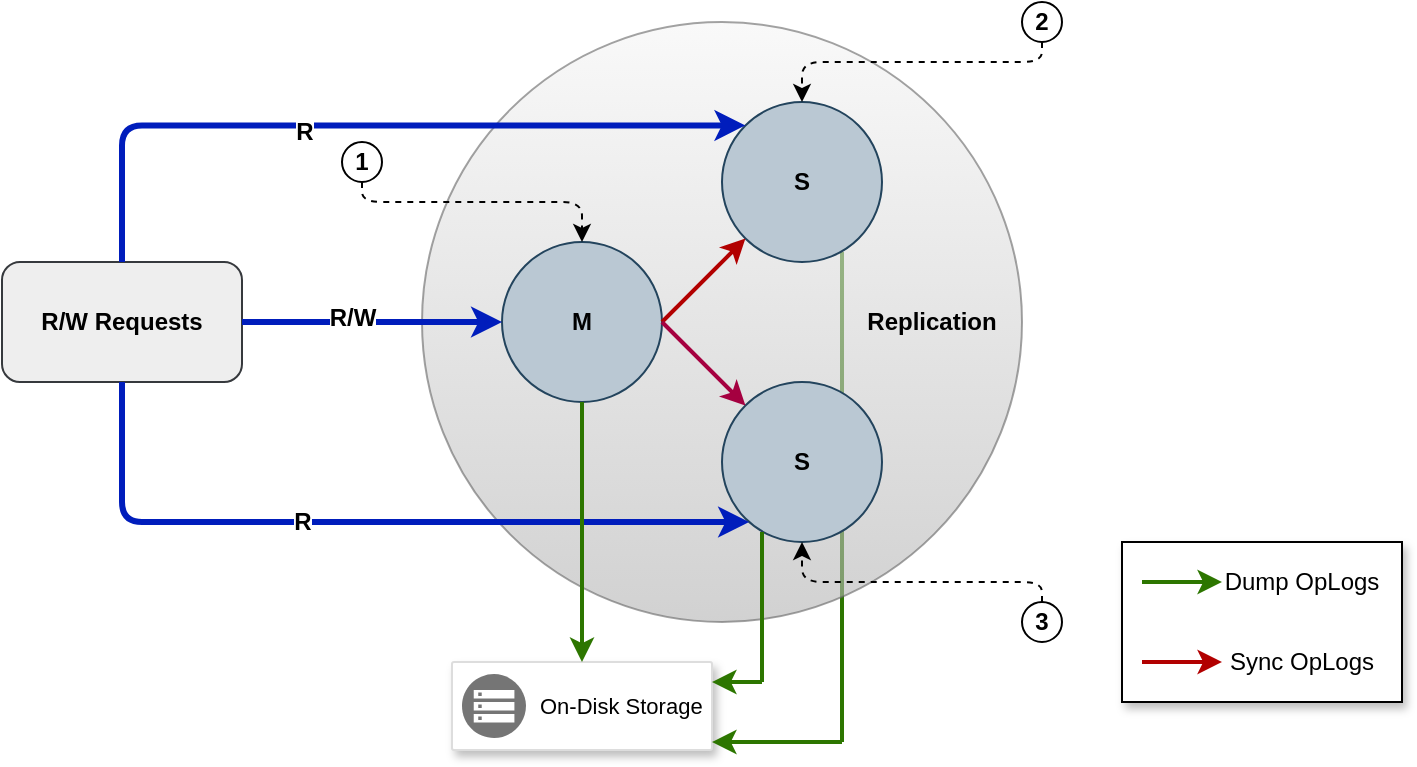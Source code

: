 <mxfile version="13.0.3" type="device"><diagram id="YFPOzcJkXn_REHATzkAu" name="第 1 页"><mxGraphModel dx="934" dy="569" grid="1" gridSize="10" guides="1" tooltips="1" connect="1" arrows="1" fold="1" page="1" pageScale="1" pageWidth="850" pageHeight="1100" math="0" shadow="0"><root><mxCell id="0"/><mxCell id="1" parent="0"/><mxCell id="78B-2fkQwRqhsGpS7C_K-8" value="" style="endArrow=none;html=1;strokeWidth=2;fillColor=#60a917;strokeColor=#2D7600;" edge="1" parent="1"><mxGeometry width="50" height="50" relative="1" as="geometry"><mxPoint x="460" y="450" as="sourcePoint"/><mxPoint x="460" y="205" as="targetPoint"/></mxGeometry></mxCell><mxCell id="HbJp3KueJPN1fgZG5KyI-45" value="" style="rounded=0;whiteSpace=wrap;html=1;shadow=1;" parent="1" vertex="1"><mxGeometry x="600" y="350" width="140" height="80" as="geometry"/></mxCell><mxCell id="HbJp3KueJPN1fgZG5KyI-1" value="&lt;b&gt;R/W Requests&lt;br&gt;&lt;/b&gt;" style="rounded=1;whiteSpace=wrap;html=1;fillColor=#eeeeee;strokeColor=#36393d;" parent="1" vertex="1"><mxGeometry x="40" y="210" width="120" height="60" as="geometry"/></mxCell><mxCell id="HbJp3KueJPN1fgZG5KyI-2" value="" style="ellipse;whiteSpace=wrap;html=1;aspect=fixed;gradientColor=#b3b3b3;fillColor=#f5f5f5;strokeColor=#666666;shadow=0;opacity=60;" parent="1" vertex="1"><mxGeometry x="250" y="90" width="300" height="300" as="geometry"/></mxCell><mxCell id="HbJp3KueJPN1fgZG5KyI-3" value="&lt;b&gt;M&lt;/b&gt;" style="ellipse;whiteSpace=wrap;html=1;aspect=fixed;fillColor=#bac8d3;strokeColor=#23445d;" parent="1" vertex="1"><mxGeometry x="290" y="200" width="80" height="80" as="geometry"/></mxCell><mxCell id="HbJp3KueJPN1fgZG5KyI-4" value="&lt;b&gt;S&lt;/b&gt;" style="ellipse;whiteSpace=wrap;html=1;aspect=fixed;fillColor=#bac8d3;strokeColor=#23445d;" parent="1" vertex="1"><mxGeometry x="400" y="130" width="80" height="80" as="geometry"/></mxCell><mxCell id="HbJp3KueJPN1fgZG5KyI-5" value="&lt;b&gt;S&lt;/b&gt;" style="ellipse;whiteSpace=wrap;html=1;aspect=fixed;fillColor=#bac8d3;strokeColor=#23445d;" parent="1" vertex="1"><mxGeometry x="400" y="270" width="80" height="80" as="geometry"/></mxCell><mxCell id="HbJp3KueJPN1fgZG5KyI-6" value="" style="edgeStyle=elbowEdgeStyle;elbow=vertical;endArrow=classic;html=1;dashed=1;" parent="1" target="HbJp3KueJPN1fgZG5KyI-3" edge="1"><mxGeometry width="50" height="50" relative="1" as="geometry"><mxPoint x="220" y="170" as="sourcePoint"/><mxPoint x="200" y="120" as="targetPoint"/><Array as="points"><mxPoint x="280" y="180"/><mxPoint x="250" y="170"/></Array></mxGeometry></mxCell><mxCell id="HbJp3KueJPN1fgZG5KyI-7" value="" style="edgeStyle=elbowEdgeStyle;elbow=vertical;endArrow=classic;html=1;dashed=1;" parent="1" target="HbJp3KueJPN1fgZG5KyI-4" edge="1"><mxGeometry width="50" height="50" relative="1" as="geometry"><mxPoint x="560" y="100" as="sourcePoint"/><mxPoint x="680" y="70" as="targetPoint"/><Array as="points"><mxPoint x="580" y="110"/><mxPoint x="540" y="110"/></Array></mxGeometry></mxCell><mxCell id="HbJp3KueJPN1fgZG5KyI-10" value="" style="edgeStyle=elbowEdgeStyle;elbow=vertical;endArrow=classic;html=1;entryX=0.5;entryY=1;entryDx=0;entryDy=0;dashed=1;" parent="1" target="HbJp3KueJPN1fgZG5KyI-5" edge="1"><mxGeometry width="50" height="50" relative="1" as="geometry"><mxPoint x="560" y="380" as="sourcePoint"/><mxPoint x="580" y="410" as="targetPoint"/><Array as="points"><mxPoint x="510" y="370"/></Array></mxGeometry></mxCell><mxCell id="HbJp3KueJPN1fgZG5KyI-11" value="&lt;b&gt;1&lt;/b&gt;" style="ellipse;whiteSpace=wrap;html=1;aspect=fixed;" parent="1" vertex="1"><mxGeometry x="210" y="150" width="20" height="20" as="geometry"/></mxCell><mxCell id="HbJp3KueJPN1fgZG5KyI-12" value="&lt;b&gt;2&lt;/b&gt;" style="ellipse;whiteSpace=wrap;html=1;aspect=fixed;" parent="1" vertex="1"><mxGeometry x="550" y="80" width="20" height="20" as="geometry"/></mxCell><mxCell id="HbJp3KueJPN1fgZG5KyI-15" value="&lt;b&gt;3&lt;/b&gt;" style="ellipse;whiteSpace=wrap;html=1;aspect=fixed;" parent="1" vertex="1"><mxGeometry x="550" y="380" width="20" height="20" as="geometry"/></mxCell><mxCell id="HbJp3KueJPN1fgZG5KyI-17" value="" style="endArrow=classic;html=1;entryX=0;entryY=0.5;entryDx=0;entryDy=0;strokeWidth=3;fillColor=#0050ef;strokeColor=#001DBC;" parent="1" source="HbJp3KueJPN1fgZG5KyI-1" target="HbJp3KueJPN1fgZG5KyI-3" edge="1"><mxGeometry width="50" height="50" relative="1" as="geometry"><mxPoint x="160" y="290" as="sourcePoint"/><mxPoint x="230.711" y="240" as="targetPoint"/></mxGeometry></mxCell><mxCell id="HbJp3KueJPN1fgZG5KyI-22" value="&lt;font style=&quot;font-size: 12px&quot;&gt;&lt;b&gt;R/W&lt;/b&gt;&lt;/font&gt;" style="edgeLabel;html=1;align=center;verticalAlign=middle;resizable=0;points=[];" parent="HbJp3KueJPN1fgZG5KyI-17" vertex="1" connectable="0"><mxGeometry x="-0.154" y="2" relative="1" as="geometry"><mxPoint as="offset"/></mxGeometry></mxCell><mxCell id="HbJp3KueJPN1fgZG5KyI-20" value="" style="edgeStyle=segmentEdgeStyle;endArrow=classic;html=1;strokeWidth=3;entryX=0;entryY=0;entryDx=0;entryDy=0;fillColor=#0050ef;strokeColor=#001DBC;" parent="1" target="HbJp3KueJPN1fgZG5KyI-4" edge="1"><mxGeometry width="50" height="50" relative="1" as="geometry"><mxPoint x="100" y="210" as="sourcePoint"/><mxPoint x="150" y="160" as="targetPoint"/><Array as="points"><mxPoint x="100" y="142"/></Array></mxGeometry></mxCell><mxCell id="HbJp3KueJPN1fgZG5KyI-23" value="&lt;font style=&quot;font-size: 12px&quot;&gt;&lt;b&gt;R&lt;/b&gt;&lt;/font&gt;" style="edgeLabel;html=1;align=center;verticalAlign=middle;resizable=0;points=[];" parent="HbJp3KueJPN1fgZG5KyI-20" vertex="1" connectable="0"><mxGeometry x="-0.162" y="-3" relative="1" as="geometry"><mxPoint as="offset"/></mxGeometry></mxCell><mxCell id="HbJp3KueJPN1fgZG5KyI-21" value="" style="edgeStyle=segmentEdgeStyle;endArrow=classic;html=1;strokeWidth=3;exitX=0.5;exitY=1;exitDx=0;exitDy=0;fillColor=#0050ef;strokeColor=#001DBC;" parent="1" source="HbJp3KueJPN1fgZG5KyI-1" target="HbJp3KueJPN1fgZG5KyI-5" edge="1"><mxGeometry width="50" height="50" relative="1" as="geometry"><mxPoint x="120" y="360" as="sourcePoint"/><mxPoint x="431.716" y="291.716" as="targetPoint"/><Array as="points"><mxPoint x="100" y="340"/></Array></mxGeometry></mxCell><mxCell id="HbJp3KueJPN1fgZG5KyI-25" value="&lt;font style=&quot;font-size: 12px&quot;&gt;&lt;b&gt;R&lt;/b&gt;&lt;/font&gt;" style="edgeLabel;html=1;align=center;verticalAlign=middle;resizable=0;points=[];" parent="HbJp3KueJPN1fgZG5KyI-21" vertex="1" connectable="0"><mxGeometry x="-0.166" relative="1" as="geometry"><mxPoint as="offset"/></mxGeometry></mxCell><mxCell id="HbJp3KueJPN1fgZG5KyI-27" value="&lt;b&gt;Replication&lt;/b&gt;" style="text;html=1;strokeColor=none;fillColor=none;align=center;verticalAlign=middle;whiteSpace=wrap;rounded=0;" parent="1" vertex="1"><mxGeometry x="470" y="230" width="70" height="20" as="geometry"/></mxCell><mxCell id="HbJp3KueJPN1fgZG5KyI-37" value="" style="endArrow=classic;html=1;strokeWidth=2;exitX=1;exitY=0.5;exitDx=0;exitDy=0;entryX=0;entryY=1;entryDx=0;entryDy=0;fillColor=#e51400;strokeColor=#B20000;" parent="1" source="HbJp3KueJPN1fgZG5KyI-3" target="HbJp3KueJPN1fgZG5KyI-4" edge="1"><mxGeometry width="50" height="50" relative="1" as="geometry"><mxPoint x="370" y="250" as="sourcePoint"/><mxPoint x="410" y="200" as="targetPoint"/></mxGeometry></mxCell><mxCell id="HbJp3KueJPN1fgZG5KyI-38" value="" style="endArrow=classic;html=1;strokeWidth=2;fillColor=#d80073;strokeColor=#A50040;" parent="1" target="HbJp3KueJPN1fgZG5KyI-5" edge="1"><mxGeometry width="50" height="50" relative="1" as="geometry"><mxPoint x="370" y="240" as="sourcePoint"/><mxPoint x="420" y="190" as="targetPoint"/></mxGeometry></mxCell><mxCell id="HbJp3KueJPN1fgZG5KyI-40" value="" style="strokeColor=#dddddd;shadow=1;strokeWidth=1;rounded=1;absoluteArcSize=1;arcSize=2;" parent="1" vertex="1"><mxGeometry x="265" y="410" width="130" height="44" as="geometry"/></mxCell><mxCell id="HbJp3KueJPN1fgZG5KyI-41" value="&lt;font style=&quot;font-size: 11px&quot;&gt;On-Disk Storage&lt;/font&gt;" style="dashed=0;connectable=0;html=1;fillColor=#757575;strokeColor=none;shape=mxgraph.gcp2.persistent_disk_snapshot;part=1;labelPosition=right;verticalLabelPosition=middle;align=left;verticalAlign=middle;spacingLeft=5;fontSize=12;" parent="HbJp3KueJPN1fgZG5KyI-40" vertex="1"><mxGeometry y="0.5" width="32" height="32" relative="1" as="geometry"><mxPoint x="5" y="-16" as="offset"/></mxGeometry></mxCell><mxCell id="HbJp3KueJPN1fgZG5KyI-43" value="" style="endArrow=classic;html=1;strokeWidth=2;entryX=0.5;entryY=0;entryDx=0;entryDy=0;fillColor=#60a917;strokeColor=#2D7600;" parent="1" target="HbJp3KueJPN1fgZG5KyI-40" edge="1"><mxGeometry width="50" height="50" relative="1" as="geometry"><mxPoint x="330" y="279.999" as="sourcePoint"/><mxPoint x="610" y="384.57" as="targetPoint"/></mxGeometry></mxCell><mxCell id="HbJp3KueJPN1fgZG5KyI-49" value="" style="endArrow=classic;html=1;strokeWidth=2;fillColor=#60a917;strokeColor=#2D7600;" parent="1" edge="1"><mxGeometry width="50" height="50" relative="1" as="geometry"><mxPoint x="610" y="370" as="sourcePoint"/><mxPoint x="650" y="370" as="targetPoint"/></mxGeometry></mxCell><mxCell id="HbJp3KueJPN1fgZG5KyI-50" value="" style="endArrow=classic;html=1;strokeWidth=2;fillColor=#e51400;strokeColor=#B20000;" parent="1" edge="1"><mxGeometry width="50" height="50" relative="1" as="geometry"><mxPoint x="610" y="410" as="sourcePoint"/><mxPoint x="650" y="410" as="targetPoint"/></mxGeometry></mxCell><mxCell id="HbJp3KueJPN1fgZG5KyI-51" value="Dump OpLogs" style="text;html=1;strokeColor=none;fillColor=none;align=center;verticalAlign=middle;whiteSpace=wrap;rounded=0;shadow=1;" parent="1" vertex="1"><mxGeometry x="650" y="360" width="80" height="20" as="geometry"/></mxCell><mxCell id="HbJp3KueJPN1fgZG5KyI-53" value="Sync OpLogs" style="text;html=1;strokeColor=none;fillColor=none;align=center;verticalAlign=middle;whiteSpace=wrap;rounded=0;shadow=1;" parent="1" vertex="1"><mxGeometry x="650" y="400" width="80" height="20" as="geometry"/></mxCell><mxCell id="78B-2fkQwRqhsGpS7C_K-5" value="" style="endArrow=none;html=1;strokeWidth=2;fillColor=#60a917;strokeColor=#2D7600;" edge="1" parent="1"><mxGeometry width="50" height="50" relative="1" as="geometry"><mxPoint x="420" y="420" as="sourcePoint"/><mxPoint x="420" y="345" as="targetPoint"/></mxGeometry></mxCell><mxCell id="78B-2fkQwRqhsGpS7C_K-6" value="" style="endArrow=classic;html=1;strokeWidth=2;fillColor=#60a917;strokeColor=#2D7600;" edge="1" parent="1"><mxGeometry width="50" height="50" relative="1" as="geometry"><mxPoint x="420" y="420" as="sourcePoint"/><mxPoint x="395" y="420" as="targetPoint"/><Array as="points"><mxPoint x="405" y="420"/></Array></mxGeometry></mxCell><mxCell id="78B-2fkQwRqhsGpS7C_K-9" value="" style="endArrow=classic;html=1;strokeWidth=2;fillColor=#60a917;strokeColor=#2D7600;" edge="1" parent="1"><mxGeometry width="50" height="50" relative="1" as="geometry"><mxPoint x="460" y="450" as="sourcePoint"/><mxPoint x="395" y="450" as="targetPoint"/><Array as="points"><mxPoint x="405" y="450"/></Array></mxGeometry></mxCell></root></mxGraphModel></diagram></mxfile>